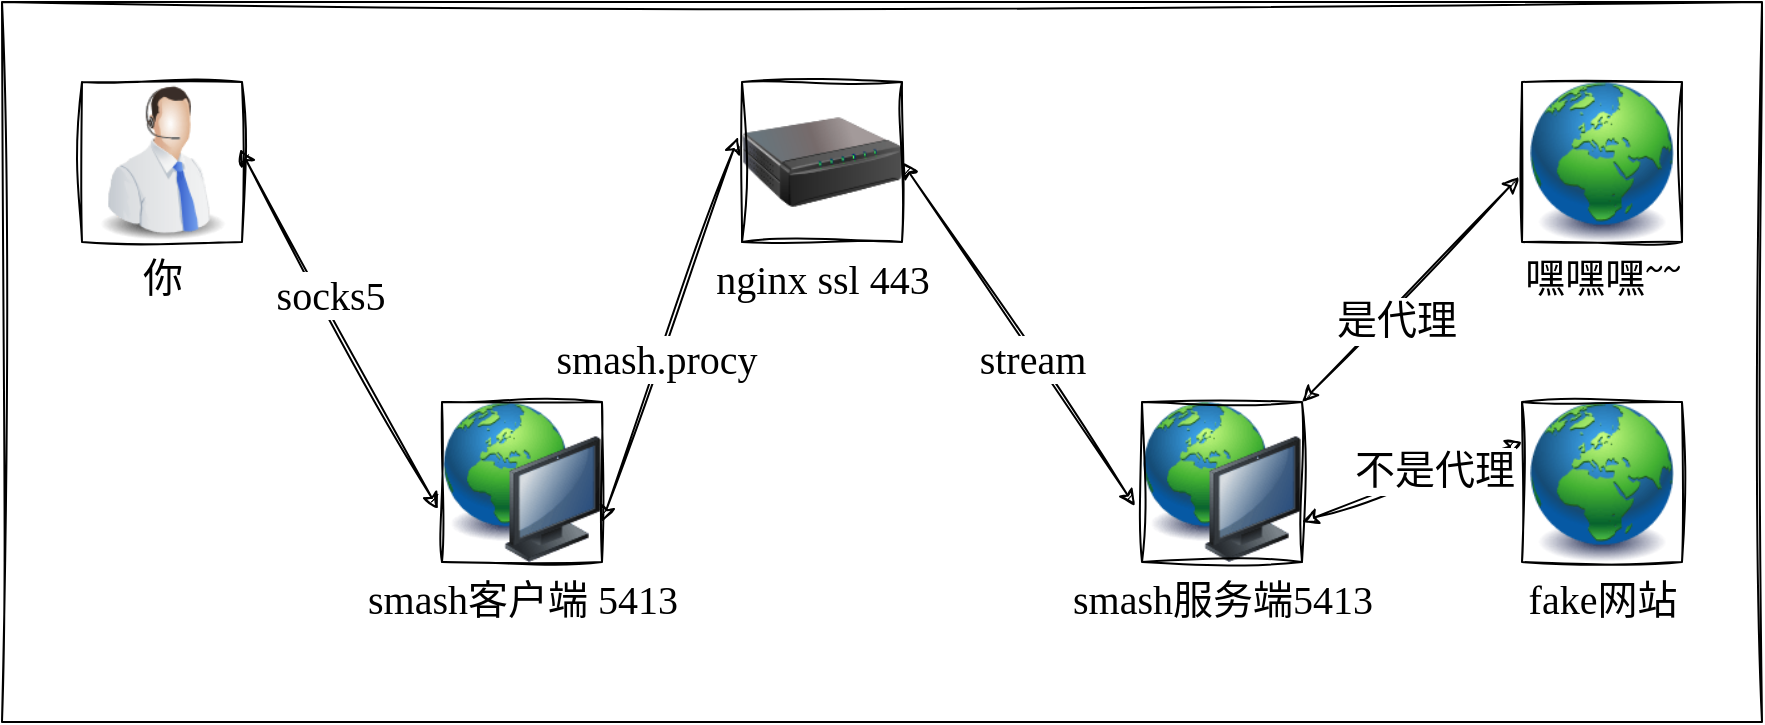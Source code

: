 <mxfile version="21.1.2" type="device">
  <diagram name="第 1 页" id="qxy7PTkrkRWBJip-XQkC">
    <mxGraphModel dx="1101" dy="824" grid="1" gridSize="10" guides="1" tooltips="1" connect="1" arrows="1" fold="1" page="1" pageScale="1" pageWidth="1600" pageHeight="900" background="none" math="0" shadow="0">
      <root>
        <mxCell id="0" />
        <mxCell id="1" parent="0" />
        <mxCell id="-7WvzRuf6vwB1JUuuRD8-18" value="" style="rounded=0;whiteSpace=wrap;html=1;sketch=1;hachureGap=4;jiggle=2;curveFitting=1;fontFamily=Architects Daughter;fontSource=https%3A%2F%2Ffonts.googleapis.com%2Fcss%3Ffamily%3DArchitects%2BDaughter;fontSize=20;fillColor=none;" vertex="1" parent="1">
          <mxGeometry x="40" y="80" width="880" height="360" as="geometry" />
        </mxCell>
        <mxCell id="-7WvzRuf6vwB1JUuuRD8-1" value="嘿嘿嘿~~" style="image;html=1;image=img/lib/clip_art/general/Earth_globe_128x128.png;sketch=1;hachureGap=4;jiggle=2;curveFitting=1;fontFamily=Architects Daughter;fontSource=https%3A%2F%2Ffonts.googleapis.com%2Fcss%3Ffamily%3DArchitects%2BDaughter;fontSize=20;imageBorder=default;" vertex="1" parent="1">
          <mxGeometry x="800" y="120" width="80" height="80" as="geometry" />
        </mxCell>
        <mxCell id="-7WvzRuf6vwB1JUuuRD8-3" value="你" style="image;html=1;image=img/lib/clip_art/people/Telesales_Man_128x128.png;sketch=1;hachureGap=4;jiggle=2;curveFitting=1;fontFamily=Architects Daughter;fontSource=https%3A%2F%2Ffonts.googleapis.com%2Fcss%3Ffamily%3DArchitects%2BDaughter;fontSize=20;imageBorder=default;" vertex="1" parent="1">
          <mxGeometry x="80" y="120" width="80" height="80" as="geometry" />
        </mxCell>
        <mxCell id="-7WvzRuf6vwB1JUuuRD8-4" value="smash客户端 5413" style="image;html=1;image=img/lib/clip_art/computers/Network_128x128.png;sketch=1;hachureGap=4;jiggle=2;curveFitting=1;fontFamily=Comic Sans MS;fontSize=20;imageBorder=default;" vertex="1" parent="1">
          <mxGeometry x="260" y="280" width="80" height="80" as="geometry" />
        </mxCell>
        <mxCell id="-7WvzRuf6vwB1JUuuRD8-5" value="smash服务端5413" style="image;html=1;image=img/lib/clip_art/computers/Network_128x128.png;sketch=1;hachureGap=4;jiggle=2;curveFitting=1;fontFamily=Comic Sans MS;fontSize=20;imageBorder=default;" vertex="1" parent="1">
          <mxGeometry x="610" y="280" width="80" height="80" as="geometry" />
        </mxCell>
        <mxCell id="-7WvzRuf6vwB1JUuuRD8-6" value="fake网站" style="image;html=1;image=img/lib/clip_art/general/Earth_globe_128x128.png;sketch=1;hachureGap=4;jiggle=2;curveFitting=1;fontFamily=Comic Sans MS;fontSize=20;imageBorder=default;" vertex="1" parent="1">
          <mxGeometry x="800" y="280" width="80" height="80" as="geometry" />
        </mxCell>
        <mxCell id="-7WvzRuf6vwB1JUuuRD8-7" value="" style="endArrow=classic;startArrow=classic;html=1;rounded=0;sketch=1;hachureGap=4;jiggle=2;curveFitting=1;fontFamily=Architects Daughter;fontSource=https%3A%2F%2Ffonts.googleapis.com%2Fcss%3Ffamily%3DArchitects%2BDaughter;fontSize=16;entryX=-0.025;entryY=0.669;entryDx=0;entryDy=0;entryPerimeter=0;exitX=0.988;exitY=0.419;exitDx=0;exitDy=0;exitPerimeter=0;" edge="1" parent="1" source="-7WvzRuf6vwB1JUuuRD8-3" target="-7WvzRuf6vwB1JUuuRD8-4">
          <mxGeometry width="50" height="50" relative="1" as="geometry">
            <mxPoint x="280" y="350" as="sourcePoint" />
            <mxPoint x="330" y="300" as="targetPoint" />
          </mxGeometry>
        </mxCell>
        <mxCell id="-7WvzRuf6vwB1JUuuRD8-15" value="socks5" style="edgeLabel;html=1;align=center;verticalAlign=middle;resizable=0;points=[];fontSize=20;fontFamily=Comic Sans MS;" vertex="1" connectable="0" parent="-7WvzRuf6vwB1JUuuRD8-7">
          <mxGeometry x="-0.172" y="4" relative="1" as="geometry">
            <mxPoint as="offset" />
          </mxGeometry>
        </mxCell>
        <mxCell id="-7WvzRuf6vwB1JUuuRD8-8" value="" style="endArrow=classic;startArrow=classic;html=1;rounded=0;sketch=1;hachureGap=4;jiggle=2;curveFitting=1;fontFamily=Architects Daughter;fontSource=https%3A%2F%2Ffonts.googleapis.com%2Fcss%3Ffamily%3DArchitects%2BDaughter;fontSize=16;entryX=1;entryY=0.75;entryDx=0;entryDy=0;exitX=-0.025;exitY=0.344;exitDx=0;exitDy=0;exitPerimeter=0;" edge="1" parent="1" source="-7WvzRuf6vwB1JUuuRD8-13" target="-7WvzRuf6vwB1JUuuRD8-4">
          <mxGeometry width="50" height="50" relative="1" as="geometry">
            <mxPoint x="480" y="410" as="sourcePoint" />
            <mxPoint x="530" y="360" as="targetPoint" />
          </mxGeometry>
        </mxCell>
        <mxCell id="-7WvzRuf6vwB1JUuuRD8-16" value="smash.procy" style="edgeLabel;html=1;align=center;verticalAlign=middle;resizable=0;points=[];fontSize=20;fontFamily=Comic Sans MS;" vertex="1" connectable="0" parent="-7WvzRuf6vwB1JUuuRD8-8">
          <mxGeometry x="0.155" y="-2" relative="1" as="geometry">
            <mxPoint as="offset" />
          </mxGeometry>
        </mxCell>
        <mxCell id="-7WvzRuf6vwB1JUuuRD8-9" value="" style="endArrow=classic;startArrow=classic;html=1;rounded=0;sketch=1;hachureGap=4;jiggle=2;curveFitting=1;fontFamily=Architects Daughter;fontSource=https%3A%2F%2Ffonts.googleapis.com%2Fcss%3Ffamily%3DArchitects%2BDaughter;fontSize=16;exitX=1;exitY=0;exitDx=0;exitDy=0;entryX=-0.019;entryY=0.594;entryDx=0;entryDy=0;entryPerimeter=0;" edge="1" parent="1" source="-7WvzRuf6vwB1JUuuRD8-5" target="-7WvzRuf6vwB1JUuuRD8-1">
          <mxGeometry width="50" height="50" relative="1" as="geometry">
            <mxPoint x="640" y="270" as="sourcePoint" />
            <mxPoint x="690" y="220" as="targetPoint" />
          </mxGeometry>
        </mxCell>
        <mxCell id="-7WvzRuf6vwB1JUuuRD8-12" value="是代理" style="edgeLabel;html=1;align=center;verticalAlign=middle;resizable=0;points=[];fontSize=20;fontFamily=Architects Daughter;" vertex="1" connectable="0" parent="-7WvzRuf6vwB1JUuuRD8-9">
          <mxGeometry x="-0.201" y="-5" relative="1" as="geometry">
            <mxPoint as="offset" />
          </mxGeometry>
        </mxCell>
        <mxCell id="-7WvzRuf6vwB1JUuuRD8-10" value="" style="endArrow=classic;startArrow=classic;html=1;rounded=0;sketch=1;hachureGap=4;jiggle=2;curveFitting=1;fontFamily=Architects Daughter;fontSource=https%3A%2F%2Ffonts.googleapis.com%2Fcss%3Ffamily%3DArchitects%2BDaughter;fontSize=16;exitX=1;exitY=0.75;exitDx=0;exitDy=0;entryX=0;entryY=0.25;entryDx=0;entryDy=0;" edge="1" parent="1" source="-7WvzRuf6vwB1JUuuRD8-5" target="-7WvzRuf6vwB1JUuuRD8-6">
          <mxGeometry width="50" height="50" relative="1" as="geometry">
            <mxPoint x="620" y="420" as="sourcePoint" />
            <mxPoint x="670" y="370" as="targetPoint" />
          </mxGeometry>
        </mxCell>
        <mxCell id="-7WvzRuf6vwB1JUuuRD8-11" value="不是代理" style="edgeLabel;html=1;align=center;verticalAlign=middle;resizable=0;points=[];fontSize=20;fontFamily=Architects Daughter;" vertex="1" connectable="0" parent="-7WvzRuf6vwB1JUuuRD8-10">
          <mxGeometry x="0.206" y="2" relative="1" as="geometry">
            <mxPoint as="offset" />
          </mxGeometry>
        </mxCell>
        <mxCell id="-7WvzRuf6vwB1JUuuRD8-13" value="nginx ssl 443" style="image;html=1;image=img/lib/clip_art/networking/Print_Server_128x128.png;sketch=1;hachureGap=4;jiggle=2;curveFitting=1;fontFamily=Comic Sans MS;fontSize=20;imageBorder=default;" vertex="1" parent="1">
          <mxGeometry x="410" y="120" width="80" height="80" as="geometry" />
        </mxCell>
        <mxCell id="-7WvzRuf6vwB1JUuuRD8-14" value="" style="endArrow=classic;startArrow=classic;html=1;rounded=0;sketch=1;hachureGap=4;jiggle=2;curveFitting=1;fontFamily=Architects Daughter;fontSource=https%3A%2F%2Ffonts.googleapis.com%2Fcss%3Ffamily%3DArchitects%2BDaughter;fontSize=16;entryX=-0.044;entryY=0.65;entryDx=0;entryDy=0;entryPerimeter=0;exitX=1;exitY=0.5;exitDx=0;exitDy=0;" edge="1" parent="1" source="-7WvzRuf6vwB1JUuuRD8-13" target="-7WvzRuf6vwB1JUuuRD8-5">
          <mxGeometry width="50" height="50" relative="1" as="geometry">
            <mxPoint x="540" y="200" as="sourcePoint" />
            <mxPoint x="590" y="150" as="targetPoint" />
          </mxGeometry>
        </mxCell>
        <mxCell id="-7WvzRuf6vwB1JUuuRD8-17" value="stream" style="edgeLabel;html=1;align=center;verticalAlign=middle;resizable=0;points=[];fontSize=20;fontFamily=Comic Sans MS;" vertex="1" connectable="0" parent="-7WvzRuf6vwB1JUuuRD8-14">
          <mxGeometry x="0.127" y="-1" relative="1" as="geometry">
            <mxPoint as="offset" />
          </mxGeometry>
        </mxCell>
      </root>
    </mxGraphModel>
  </diagram>
</mxfile>
